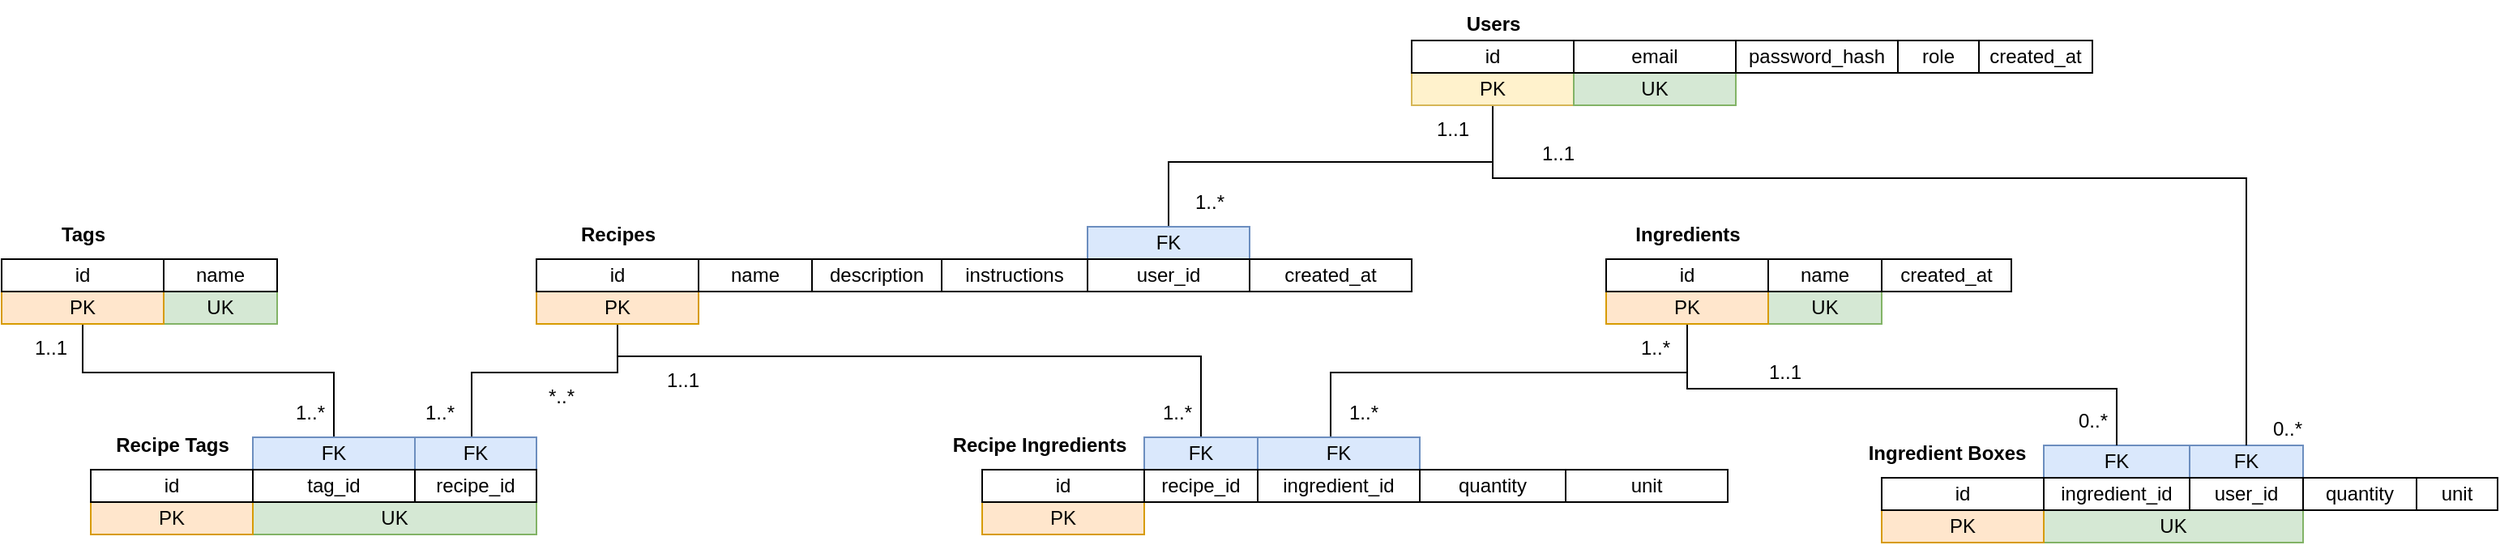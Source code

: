 <mxfile version="25.0.2">
  <diagram id="xjiMPCJmCKsS9bniRQYr" name="Page-1">
    <mxGraphModel dx="2353" dy="844" grid="1" gridSize="10" guides="1" tooltips="1" connect="1" arrows="1" fold="1" page="1" pageScale="1" pageWidth="850" pageHeight="1100" math="0" shadow="0">
      <root>
        <mxCell id="0" />
        <mxCell id="1" parent="0" />
        <mxCell id="W02PfIsSVbqLR2h3ftky-23" value="UK" style="rounded=0;whiteSpace=wrap;html=1;fillColor=#d5e8d4;strokeColor=#82b366;" vertex="1" parent="1">
          <mxGeometry x="-200" y="260" width="70" height="20" as="geometry" />
        </mxCell>
        <mxCell id="W02PfIsSVbqLR2h3ftky-15" value="FK" style="rounded=0;whiteSpace=wrap;html=1;fillColor=#dae8fc;strokeColor=#6c8ebf;" vertex="1" parent="1">
          <mxGeometry x="960" y="355" width="90" height="20" as="geometry" />
        </mxCell>
        <mxCell id="W02PfIsSVbqLR2h3ftky-16" value="FK" style="rounded=0;whiteSpace=wrap;html=1;fillColor=#dae8fc;strokeColor=#6c8ebf;" vertex="1" parent="1">
          <mxGeometry x="1050" y="355" width="70" height="20" as="geometry" />
        </mxCell>
        <mxCell id="W02PfIsSVbqLR2h3ftky-14" value="UK" style="rounded=0;whiteSpace=wrap;html=1;fillColor=#d5e8d4;strokeColor=#82b366;" vertex="1" parent="1">
          <mxGeometry x="960" y="395" width="160" height="20" as="geometry" />
        </mxCell>
        <mxCell id="W02PfIsSVbqLR2h3ftky-7" value="UK" style="rounded=0;whiteSpace=wrap;html=1;fillColor=#d5e8d4;strokeColor=#82b366;" vertex="1" parent="1">
          <mxGeometry x="790" y="260" width="70" height="20" as="geometry" />
        </mxCell>
        <mxCell id="W02PfIsSVbqLR2h3ftky-6" value="UK" style="rounded=0;whiteSpace=wrap;html=1;fillColor=#d5e8d4;strokeColor=#82b366;" vertex="1" parent="1">
          <mxGeometry x="-145" y="390" width="175" height="20" as="geometry" />
        </mxCell>
        <mxCell id="C3ihfxnHclHUscpNAP-a-1" value="&lt;b&gt;Ingredients&lt;/b&gt;" style="text;html=1;align=center;verticalAlign=middle;resizable=0;points=[];autosize=1;strokeColor=none;fillColor=none;" parent="1" vertex="1">
          <mxGeometry x="695" y="210" width="90" height="30" as="geometry" />
        </mxCell>
        <mxCell id="C3ihfxnHclHUscpNAP-a-6" value="&lt;b&gt;Recipes&lt;/b&gt;" style="text;html=1;align=center;verticalAlign=middle;resizable=0;points=[];autosize=1;strokeColor=none;fillColor=none;" parent="1" vertex="1">
          <mxGeometry x="45" y="210" width="70" height="30" as="geometry" />
        </mxCell>
        <mxCell id="C3ihfxnHclHUscpNAP-a-7" value="Users" style="text;html=1;align=center;verticalAlign=middle;resizable=0;points=[];autosize=1;strokeColor=none;fillColor=none;fontStyle=1" parent="1" vertex="1">
          <mxGeometry x="595" y="80" width="50" height="30" as="geometry" />
        </mxCell>
        <mxCell id="C3ihfxnHclHUscpNAP-a-24" style="edgeStyle=orthogonalEdgeStyle;rounded=0;orthogonalLoop=1;jettySize=auto;html=1;entryX=0.5;entryY=0;entryDx=0;entryDy=0;endArrow=none;endFill=0;" parent="1" source="C3ihfxnHclHUscpNAP-a-8" target="C3ihfxnHclHUscpNAP-a-22" edge="1">
          <mxGeometry relative="1" as="geometry">
            <Array as="points">
              <mxPoint x="620" y="180" />
              <mxPoint x="420" y="180" />
            </Array>
          </mxGeometry>
        </mxCell>
        <mxCell id="W02PfIsSVbqLR2h3ftky-18" style="edgeStyle=orthogonalEdgeStyle;rounded=0;orthogonalLoop=1;jettySize=auto;html=1;entryX=0.5;entryY=0;entryDx=0;entryDy=0;endArrow=none;endFill=0;" edge="1" parent="1" source="C3ihfxnHclHUscpNAP-a-8" target="W02PfIsSVbqLR2h3ftky-16">
          <mxGeometry relative="1" as="geometry">
            <Array as="points">
              <mxPoint x="620" y="190" />
              <mxPoint x="1085" y="190" />
            </Array>
          </mxGeometry>
        </mxCell>
        <mxCell id="C3ihfxnHclHUscpNAP-a-8" value="PK" style="rounded=0;whiteSpace=wrap;html=1;fillColor=#fff2cc;strokeColor=#d6b656;" parent="1" vertex="1">
          <mxGeometry x="570" y="125" width="100" height="20" as="geometry" />
        </mxCell>
        <mxCell id="C3ihfxnHclHUscpNAP-a-9" value="UK" style="rounded=0;whiteSpace=wrap;html=1;fillColor=#d5e8d4;strokeColor=#82b366;" parent="1" vertex="1">
          <mxGeometry x="670" y="125" width="100" height="20" as="geometry" />
        </mxCell>
        <mxCell id="C3ihfxnHclHUscpNAP-a-10" value="id" style="rounded=0;whiteSpace=wrap;html=1;" parent="1" vertex="1">
          <mxGeometry x="570" y="105" width="100" height="20" as="geometry" />
        </mxCell>
        <mxCell id="C3ihfxnHclHUscpNAP-a-11" value="email" style="rounded=0;whiteSpace=wrap;html=1;" parent="1" vertex="1">
          <mxGeometry x="670" y="105" width="100" height="20" as="geometry" />
        </mxCell>
        <mxCell id="C3ihfxnHclHUscpNAP-a-13" value="password_hash" style="rounded=0;whiteSpace=wrap;html=1;" parent="1" vertex="1">
          <mxGeometry x="770" y="105" width="100" height="20" as="geometry" />
        </mxCell>
        <mxCell id="C3ihfxnHclHUscpNAP-a-14" value="role" style="rounded=0;whiteSpace=wrap;html=1;" parent="1" vertex="1">
          <mxGeometry x="870" y="105" width="50" height="20" as="geometry" />
        </mxCell>
        <mxCell id="C3ihfxnHclHUscpNAP-a-15" value="created_at" style="rounded=0;whiteSpace=wrap;html=1;" parent="1" vertex="1">
          <mxGeometry x="920" y="105" width="70" height="20" as="geometry" />
        </mxCell>
        <mxCell id="C3ihfxnHclHUscpNAP-a-41" style="edgeStyle=orthogonalEdgeStyle;rounded=0;orthogonalLoop=1;jettySize=auto;html=1;entryX=0.5;entryY=0;entryDx=0;entryDy=0;endArrow=none;endFill=0;" parent="1" source="C3ihfxnHclHUscpNAP-a-16" target="C3ihfxnHclHUscpNAP-a-38" edge="1">
          <mxGeometry relative="1" as="geometry">
            <Array as="points">
              <mxPoint x="80" y="300" />
              <mxPoint x="440" y="300" />
            </Array>
          </mxGeometry>
        </mxCell>
        <mxCell id="C3ihfxnHclHUscpNAP-a-74" style="edgeStyle=orthogonalEdgeStyle;rounded=0;orthogonalLoop=1;jettySize=auto;html=1;endArrow=none;endFill=0;" parent="1" source="C3ihfxnHclHUscpNAP-a-16" target="C3ihfxnHclHUscpNAP-a-68" edge="1">
          <mxGeometry relative="1" as="geometry">
            <Array as="points">
              <mxPoint x="80" y="310" />
              <mxPoint x="-10" y="310" />
            </Array>
          </mxGeometry>
        </mxCell>
        <mxCell id="C3ihfxnHclHUscpNAP-a-16" value="PK" style="rounded=0;whiteSpace=wrap;html=1;fillColor=#ffe6cc;strokeColor=#d79b00;" parent="1" vertex="1">
          <mxGeometry x="30" y="260" width="100" height="20" as="geometry" />
        </mxCell>
        <mxCell id="C3ihfxnHclHUscpNAP-a-5" value="id" style="rounded=0;whiteSpace=wrap;html=1;" parent="1" vertex="1">
          <mxGeometry x="30" y="240" width="100" height="20" as="geometry" />
        </mxCell>
        <mxCell id="C3ihfxnHclHUscpNAP-a-17" value="name" style="rounded=0;whiteSpace=wrap;html=1;" parent="1" vertex="1">
          <mxGeometry x="130" y="240" width="70" height="20" as="geometry" />
        </mxCell>
        <mxCell id="C3ihfxnHclHUscpNAP-a-18" value="description" style="rounded=0;whiteSpace=wrap;html=1;" parent="1" vertex="1">
          <mxGeometry x="200" y="240" width="80" height="20" as="geometry" />
        </mxCell>
        <mxCell id="C3ihfxnHclHUscpNAP-a-19" value="instructions" style="rounded=0;whiteSpace=wrap;html=1;" parent="1" vertex="1">
          <mxGeometry x="280" y="240" width="90" height="20" as="geometry" />
        </mxCell>
        <mxCell id="C3ihfxnHclHUscpNAP-a-22" value="FK" style="rounded=0;whiteSpace=wrap;html=1;fillColor=#dae8fc;strokeColor=#6c8ebf;" parent="1" vertex="1">
          <mxGeometry x="370" y="220" width="100" height="20" as="geometry" />
        </mxCell>
        <mxCell id="C3ihfxnHclHUscpNAP-a-20" value="user_id" style="rounded=0;whiteSpace=wrap;html=1;" parent="1" vertex="1">
          <mxGeometry x="370" y="240" width="100" height="20" as="geometry" />
        </mxCell>
        <mxCell id="C3ihfxnHclHUscpNAP-a-25" value="1..1" style="text;html=1;align=center;verticalAlign=middle;resizable=0;points=[];autosize=1;strokeColor=none;fillColor=none;" parent="1" vertex="1">
          <mxGeometry x="575" y="145" width="40" height="30" as="geometry" />
        </mxCell>
        <mxCell id="C3ihfxnHclHUscpNAP-a-26" value="1..*" style="text;html=1;align=center;verticalAlign=middle;resizable=0;points=[];autosize=1;strokeColor=none;fillColor=none;" parent="1" vertex="1">
          <mxGeometry x="425" y="190" width="40" height="30" as="geometry" />
        </mxCell>
        <mxCell id="C3ihfxnHclHUscpNAP-a-27" value="created_at" style="rounded=0;whiteSpace=wrap;html=1;" parent="1" vertex="1">
          <mxGeometry x="470" y="240" width="100" height="20" as="geometry" />
        </mxCell>
        <mxCell id="C3ihfxnHclHUscpNAP-a-49" style="edgeStyle=orthogonalEdgeStyle;rounded=0;orthogonalLoop=1;jettySize=auto;html=1;endArrow=none;endFill=0;" parent="1" source="C3ihfxnHclHUscpNAP-a-28" target="C3ihfxnHclHUscpNAP-a-48" edge="1">
          <mxGeometry relative="1" as="geometry">
            <Array as="points">
              <mxPoint x="740" y="310" />
              <mxPoint x="520" y="310" />
            </Array>
          </mxGeometry>
        </mxCell>
        <mxCell id="W02PfIsSVbqLR2h3ftky-10" style="edgeStyle=orthogonalEdgeStyle;rounded=0;orthogonalLoop=1;jettySize=auto;html=1;entryX=0.5;entryY=0;entryDx=0;entryDy=0;endArrow=none;endFill=0;" edge="1" parent="1" source="C3ihfxnHclHUscpNAP-a-28" target="W02PfIsSVbqLR2h3ftky-15">
          <mxGeometry relative="1" as="geometry">
            <mxPoint x="1040" y="360.0" as="targetPoint" />
            <Array as="points">
              <mxPoint x="740" y="320" />
              <mxPoint x="1005" y="320" />
            </Array>
          </mxGeometry>
        </mxCell>
        <mxCell id="C3ihfxnHclHUscpNAP-a-28" value="PK" style="rounded=0;whiteSpace=wrap;html=1;fillColor=#ffe6cc;strokeColor=#d79b00;" parent="1" vertex="1">
          <mxGeometry x="690" y="260" width="100" height="20" as="geometry" />
        </mxCell>
        <mxCell id="C3ihfxnHclHUscpNAP-a-29" value="id" style="rounded=0;whiteSpace=wrap;html=1;" parent="1" vertex="1">
          <mxGeometry x="690" y="240" width="100" height="20" as="geometry" />
        </mxCell>
        <mxCell id="C3ihfxnHclHUscpNAP-a-30" value="name" style="rounded=0;whiteSpace=wrap;html=1;" parent="1" vertex="1">
          <mxGeometry x="790" y="240" width="70" height="20" as="geometry" />
        </mxCell>
        <mxCell id="C3ihfxnHclHUscpNAP-a-31" value="created_at" style="rounded=0;whiteSpace=wrap;html=1;" parent="1" vertex="1">
          <mxGeometry x="860" y="240" width="80" height="20" as="geometry" />
        </mxCell>
        <mxCell id="C3ihfxnHclHUscpNAP-a-32" value="&lt;b&gt;Recipe Ingredients&lt;/b&gt;" style="text;html=1;align=center;verticalAlign=middle;resizable=0;points=[];autosize=1;strokeColor=none;fillColor=none;" parent="1" vertex="1">
          <mxGeometry x="275" y="340" width="130" height="30" as="geometry" />
        </mxCell>
        <mxCell id="C3ihfxnHclHUscpNAP-a-33" value="PK" style="rounded=0;whiteSpace=wrap;html=1;fillColor=#ffe6cc;strokeColor=#d79b00;" parent="1" vertex="1">
          <mxGeometry x="305" y="390" width="100" height="20" as="geometry" />
        </mxCell>
        <mxCell id="C3ihfxnHclHUscpNAP-a-34" value="id" style="rounded=0;whiteSpace=wrap;html=1;" parent="1" vertex="1">
          <mxGeometry x="305" y="370" width="100" height="20" as="geometry" />
        </mxCell>
        <mxCell id="C3ihfxnHclHUscpNAP-a-37" value="quantity" style="rounded=0;whiteSpace=wrap;html=1;" parent="1" vertex="1">
          <mxGeometry x="575" y="370" width="90" height="20" as="geometry" />
        </mxCell>
        <mxCell id="C3ihfxnHclHUscpNAP-a-38" value="FK" style="rounded=0;whiteSpace=wrap;html=1;fillColor=#dae8fc;strokeColor=#6c8ebf;" parent="1" vertex="1">
          <mxGeometry x="405" y="350" width="70" height="20" as="geometry" />
        </mxCell>
        <mxCell id="C3ihfxnHclHUscpNAP-a-39" value="unit" style="rounded=0;whiteSpace=wrap;html=1;" parent="1" vertex="1">
          <mxGeometry x="665" y="370" width="100" height="20" as="geometry" />
        </mxCell>
        <mxCell id="C3ihfxnHclHUscpNAP-a-45" value="1..1" style="text;html=1;align=center;verticalAlign=middle;resizable=0;points=[];autosize=1;strokeColor=none;fillColor=none;" parent="1" vertex="1">
          <mxGeometry x="100" y="300" width="40" height="30" as="geometry" />
        </mxCell>
        <mxCell id="C3ihfxnHclHUscpNAP-a-46" value="1..*" style="text;html=1;align=center;verticalAlign=middle;resizable=0;points=[];autosize=1;strokeColor=none;fillColor=none;" parent="1" vertex="1">
          <mxGeometry x="405" y="320" width="40" height="30" as="geometry" />
        </mxCell>
        <mxCell id="C3ihfxnHclHUscpNAP-a-48" value="FK" style="rounded=0;whiteSpace=wrap;html=1;fillColor=#dae8fc;strokeColor=#6c8ebf;" parent="1" vertex="1">
          <mxGeometry x="475" y="350" width="100" height="20" as="geometry" />
        </mxCell>
        <mxCell id="C3ihfxnHclHUscpNAP-a-35" value="recipe_id" style="rounded=0;whiteSpace=wrap;html=1;" parent="1" vertex="1">
          <mxGeometry x="405" y="370" width="70" height="20" as="geometry" />
        </mxCell>
        <mxCell id="C3ihfxnHclHUscpNAP-a-36" value="ingredient_id" style="rounded=0;whiteSpace=wrap;html=1;" parent="1" vertex="1">
          <mxGeometry x="475" y="370" width="100" height="20" as="geometry" />
        </mxCell>
        <mxCell id="C3ihfxnHclHUscpNAP-a-50" value="1..*" style="text;html=1;align=center;verticalAlign=middle;resizable=0;points=[];autosize=1;strokeColor=none;fillColor=none;" parent="1" vertex="1">
          <mxGeometry x="700" y="280" width="40" height="30" as="geometry" />
        </mxCell>
        <mxCell id="C3ihfxnHclHUscpNAP-a-51" value="1..*" style="text;html=1;align=center;verticalAlign=middle;resizable=0;points=[];autosize=1;strokeColor=none;fillColor=none;" parent="1" vertex="1">
          <mxGeometry x="520" y="320" width="40" height="30" as="geometry" />
        </mxCell>
        <mxCell id="C3ihfxnHclHUscpNAP-a-52" value="&lt;b&gt;Tags&lt;/b&gt;" style="text;html=1;align=center;verticalAlign=middle;resizable=0;points=[];autosize=1;strokeColor=none;fillColor=none;" parent="1" vertex="1">
          <mxGeometry x="-275" y="210" width="50" height="30" as="geometry" />
        </mxCell>
        <mxCell id="C3ihfxnHclHUscpNAP-a-75" style="edgeStyle=orthogonalEdgeStyle;rounded=0;orthogonalLoop=1;jettySize=auto;html=1;endArrow=none;endFill=0;" parent="1" source="C3ihfxnHclHUscpNAP-a-53" target="C3ihfxnHclHUscpNAP-a-70" edge="1">
          <mxGeometry relative="1" as="geometry">
            <Array as="points">
              <mxPoint x="-250" y="310" />
              <mxPoint x="-95" y="310" />
            </Array>
          </mxGeometry>
        </mxCell>
        <mxCell id="C3ihfxnHclHUscpNAP-a-53" value="PK" style="rounded=0;whiteSpace=wrap;html=1;fillColor=#ffe6cc;strokeColor=#d79b00;" parent="1" vertex="1">
          <mxGeometry x="-300" y="260" width="100" height="20" as="geometry" />
        </mxCell>
        <mxCell id="C3ihfxnHclHUscpNAP-a-54" value="id" style="rounded=0;whiteSpace=wrap;html=1;" parent="1" vertex="1">
          <mxGeometry x="-300" y="240" width="100" height="20" as="geometry" />
        </mxCell>
        <mxCell id="C3ihfxnHclHUscpNAP-a-55" value="name" style="rounded=0;whiteSpace=wrap;html=1;" parent="1" vertex="1">
          <mxGeometry x="-200" y="240" width="70" height="20" as="geometry" />
        </mxCell>
        <mxCell id="C3ihfxnHclHUscpNAP-a-65" value="&lt;b&gt;Recipe Tags&lt;/b&gt;" style="text;html=1;align=center;verticalAlign=middle;resizable=0;points=[];autosize=1;strokeColor=none;fillColor=none;" parent="1" vertex="1">
          <mxGeometry x="-240" y="340" width="90" height="30" as="geometry" />
        </mxCell>
        <mxCell id="C3ihfxnHclHUscpNAP-a-66" value="PK" style="rounded=0;whiteSpace=wrap;html=1;fillColor=#ffe6cc;strokeColor=#d79b00;" parent="1" vertex="1">
          <mxGeometry x="-245" y="390" width="100" height="20" as="geometry" />
        </mxCell>
        <mxCell id="C3ihfxnHclHUscpNAP-a-67" value="id" style="rounded=0;whiteSpace=wrap;html=1;" parent="1" vertex="1">
          <mxGeometry x="-245" y="370" width="100" height="20" as="geometry" />
        </mxCell>
        <mxCell id="C3ihfxnHclHUscpNAP-a-68" value="FK" style="rounded=0;whiteSpace=wrap;html=1;fillColor=#dae8fc;strokeColor=#6c8ebf;" parent="1" vertex="1">
          <mxGeometry x="-45" y="350" width="75" height="20" as="geometry" />
        </mxCell>
        <mxCell id="C3ihfxnHclHUscpNAP-a-69" value="*..*" style="text;html=1;align=center;verticalAlign=middle;resizable=0;points=[];autosize=1;strokeColor=none;fillColor=none;" parent="1" vertex="1">
          <mxGeometry x="25" y="310" width="40" height="30" as="geometry" />
        </mxCell>
        <mxCell id="C3ihfxnHclHUscpNAP-a-70" value="FK" style="rounded=0;whiteSpace=wrap;html=1;fillColor=#dae8fc;strokeColor=#6c8ebf;" parent="1" vertex="1">
          <mxGeometry x="-145" y="350" width="100" height="20" as="geometry" />
        </mxCell>
        <mxCell id="C3ihfxnHclHUscpNAP-a-71" value="recipe_id" style="rounded=0;whiteSpace=wrap;html=1;" parent="1" vertex="1">
          <mxGeometry x="-45" y="370" width="75" height="20" as="geometry" />
        </mxCell>
        <mxCell id="C3ihfxnHclHUscpNAP-a-72" value="tag_id" style="rounded=0;whiteSpace=wrap;html=1;" parent="1" vertex="1">
          <mxGeometry x="-145" y="370" width="100" height="20" as="geometry" />
        </mxCell>
        <mxCell id="C3ihfxnHclHUscpNAP-a-73" value="1..*" style="text;html=1;align=center;verticalAlign=middle;resizable=0;points=[];autosize=1;strokeColor=none;fillColor=none;" parent="1" vertex="1">
          <mxGeometry x="-50" y="320" width="40" height="30" as="geometry" />
        </mxCell>
        <mxCell id="C3ihfxnHclHUscpNAP-a-76" value="1..1" style="text;html=1;align=center;verticalAlign=middle;resizable=0;points=[];autosize=1;strokeColor=none;fillColor=none;" parent="1" vertex="1">
          <mxGeometry x="-290" y="280" width="40" height="30" as="geometry" />
        </mxCell>
        <mxCell id="C3ihfxnHclHUscpNAP-a-77" value="1..*" style="text;html=1;align=center;verticalAlign=middle;resizable=0;points=[];autosize=1;strokeColor=none;fillColor=none;" parent="1" vertex="1">
          <mxGeometry x="-130" y="320" width="40" height="30" as="geometry" />
        </mxCell>
        <mxCell id="W02PfIsSVbqLR2h3ftky-1" value="&lt;b&gt;Ingredient Boxes&lt;/b&gt;" style="text;html=1;align=center;verticalAlign=middle;resizable=0;points=[];autosize=1;strokeColor=none;fillColor=none;" vertex="1" parent="1">
          <mxGeometry x="840" y="345" width="120" height="30" as="geometry" />
        </mxCell>
        <mxCell id="W02PfIsSVbqLR2h3ftky-2" value="PK" style="rounded=0;whiteSpace=wrap;html=1;fillColor=#ffe6cc;strokeColor=#d79b00;" vertex="1" parent="1">
          <mxGeometry x="860" y="395" width="100" height="20" as="geometry" />
        </mxCell>
        <mxCell id="W02PfIsSVbqLR2h3ftky-3" value="id" style="rounded=0;whiteSpace=wrap;html=1;" vertex="1" parent="1">
          <mxGeometry x="860" y="375" width="100" height="20" as="geometry" />
        </mxCell>
        <mxCell id="W02PfIsSVbqLR2h3ftky-4" value="user_id" style="rounded=0;whiteSpace=wrap;html=1;" vertex="1" parent="1">
          <mxGeometry x="1050" y="375" width="70" height="20" as="geometry" />
        </mxCell>
        <mxCell id="W02PfIsSVbqLR2h3ftky-5" value="ingredient_id" style="rounded=0;whiteSpace=wrap;html=1;" vertex="1" parent="1">
          <mxGeometry x="960" y="375" width="90" height="20" as="geometry" />
        </mxCell>
        <mxCell id="W02PfIsSVbqLR2h3ftky-8" value="quantity" style="rounded=0;whiteSpace=wrap;html=1;" vertex="1" parent="1">
          <mxGeometry x="1120" y="375" width="70" height="20" as="geometry" />
        </mxCell>
        <mxCell id="W02PfIsSVbqLR2h3ftky-9" value="unit" style="rounded=0;whiteSpace=wrap;html=1;" vertex="1" parent="1">
          <mxGeometry x="1190" y="375" width="50" height="20" as="geometry" />
        </mxCell>
        <mxCell id="W02PfIsSVbqLR2h3ftky-11" style="edgeStyle=orthogonalEdgeStyle;rounded=0;orthogonalLoop=1;jettySize=auto;html=1;exitX=0.5;exitY=1;exitDx=0;exitDy=0;" edge="1" parent="1" source="W02PfIsSVbqLR2h3ftky-5" target="W02PfIsSVbqLR2h3ftky-5">
          <mxGeometry relative="1" as="geometry" />
        </mxCell>
        <mxCell id="W02PfIsSVbqLR2h3ftky-13" value="1..1" style="text;html=1;align=center;verticalAlign=middle;resizable=0;points=[];autosize=1;strokeColor=none;fillColor=none;" vertex="1" parent="1">
          <mxGeometry x="780" y="295" width="40" height="30" as="geometry" />
        </mxCell>
        <mxCell id="W02PfIsSVbqLR2h3ftky-17" value="0..*" style="text;html=1;align=center;verticalAlign=middle;resizable=0;points=[];autosize=1;strokeColor=none;fillColor=none;" vertex="1" parent="1">
          <mxGeometry x="970" y="325" width="40" height="30" as="geometry" />
        </mxCell>
        <mxCell id="W02PfIsSVbqLR2h3ftky-19" value="1..1" style="text;html=1;align=center;verticalAlign=middle;resizable=0;points=[];autosize=1;strokeColor=none;fillColor=none;" vertex="1" parent="1">
          <mxGeometry x="640" y="160" width="40" height="30" as="geometry" />
        </mxCell>
        <mxCell id="W02PfIsSVbqLR2h3ftky-20" value="0..*" style="text;html=1;align=center;verticalAlign=middle;resizable=0;points=[];autosize=1;strokeColor=none;fillColor=none;" vertex="1" parent="1">
          <mxGeometry x="1090" y="330" width="40" height="30" as="geometry" />
        </mxCell>
      </root>
    </mxGraphModel>
  </diagram>
</mxfile>
